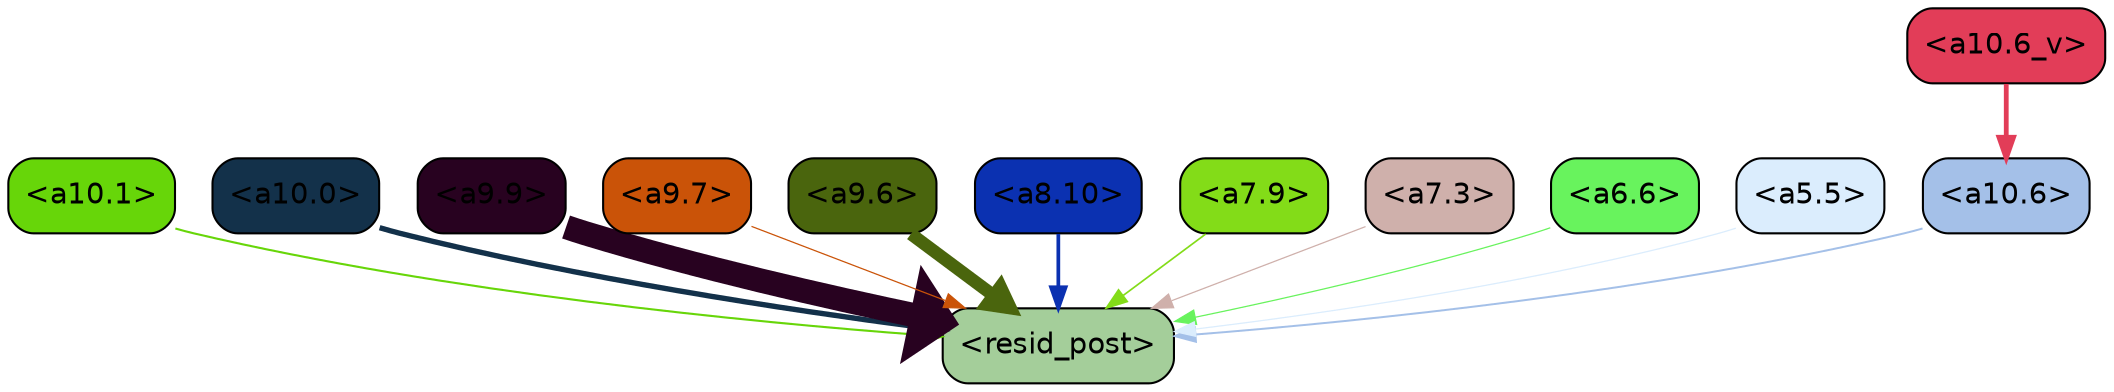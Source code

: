 strict digraph "" {
	graph [bgcolor=transparent,
		layout=dot,
		overlap=false,
		splines=true
	];
	"<a10.6>"	[color=black,
		fillcolor="#a4c0e8",
		fontname=Helvetica,
		shape=box,
		style="filled, rounded"];
	"<resid_post>"	[color=black,
		fillcolor="#a4ce9a",
		fontname=Helvetica,
		shape=box,
		style="filled, rounded"];
	"<a10.6>" -> "<resid_post>"	[color="#a4c0e8",
		penwidth=0.9498605728149414];
	"<a10.1>"	[color=black,
		fillcolor="#67d609",
		fontname=Helvetica,
		shape=box,
		style="filled, rounded"];
	"<a10.1>" -> "<resid_post>"	[color="#67d609",
		penwidth=1.0084514617919922];
	"<a10.0>"	[color=black,
		fillcolor="#13314a",
		fontname=Helvetica,
		shape=box,
		style="filled, rounded"];
	"<a10.0>" -> "<resid_post>"	[color="#13314a",
		penwidth=2.5814952850341797];
	"<a9.9>"	[color=black,
		fillcolor="#280220",
		fontname=Helvetica,
		shape=box,
		style="filled, rounded"];
	"<a9.9>" -> "<resid_post>"	[color="#280220",
		penwidth=11.610888481140137];
	"<a9.7>"	[color=black,
		fillcolor="#ca5308",
		fontname=Helvetica,
		shape=box,
		style="filled, rounded"];
	"<a9.7>" -> "<resid_post>"	[color="#ca5308",
		penwidth=0.6];
	"<a9.6>"	[color=black,
		fillcolor="#4a650d",
		fontname=Helvetica,
		shape=box,
		style="filled, rounded"];
	"<a9.6>" -> "<resid_post>"	[color="#4a650d",
		penwidth=6.121421813964844];
	"<a8.10>"	[color=black,
		fillcolor="#0b31b1",
		fontname=Helvetica,
		shape=box,
		style="filled, rounded"];
	"<a8.10>" -> "<resid_post>"	[color="#0b31b1",
		penwidth=1.7841739654541016];
	"<a7.9>"	[color=black,
		fillcolor="#83dc18",
		fontname=Helvetica,
		shape=box,
		style="filled, rounded"];
	"<a7.9>" -> "<resid_post>"	[color="#83dc18",
		penwidth=0.8109169006347656];
	"<a7.3>"	[color=black,
		fillcolor="#cfb0ab",
		fontname=Helvetica,
		shape=box,
		style="filled, rounded"];
	"<a7.3>" -> "<resid_post>"	[color="#cfb0ab",
		penwidth=0.6];
	"<a6.6>"	[color=black,
		fillcolor="#68f35d",
		fontname=Helvetica,
		shape=box,
		style="filled, rounded"];
	"<a6.6>" -> "<resid_post>"	[color="#68f35d",
		penwidth=0.6];
	"<a5.5>"	[color=black,
		fillcolor="#dbedfd",
		fontname=Helvetica,
		shape=box,
		style="filled, rounded"];
	"<a5.5>" -> "<resid_post>"	[color="#dbedfd",
		penwidth=0.6];
	"<a10.6_v>"	[color=black,
		fillcolor="#e23d58",
		fontname=Helvetica,
		shape=box,
		style="filled, rounded"];
	"<a10.6_v>" -> "<a10.6>"	[color="#e23d58",
		penwidth=2.290935516357422];
}
